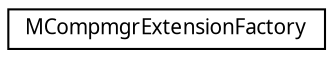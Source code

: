 digraph G
{
  edge [fontname="FreeSans.ttf",fontsize="10",labelfontname="FreeSans.ttf",labelfontsize="10"];
  node [fontname="FreeSans.ttf",fontsize="10",shape=record];
  rankdir=LR;
  Node1 [label="MCompmgrExtensionFactory",height=0.2,width=0.4,color="black", fillcolor="white", style="filled",URL="$class_m_compmgr_extension_factory.html"];
}
